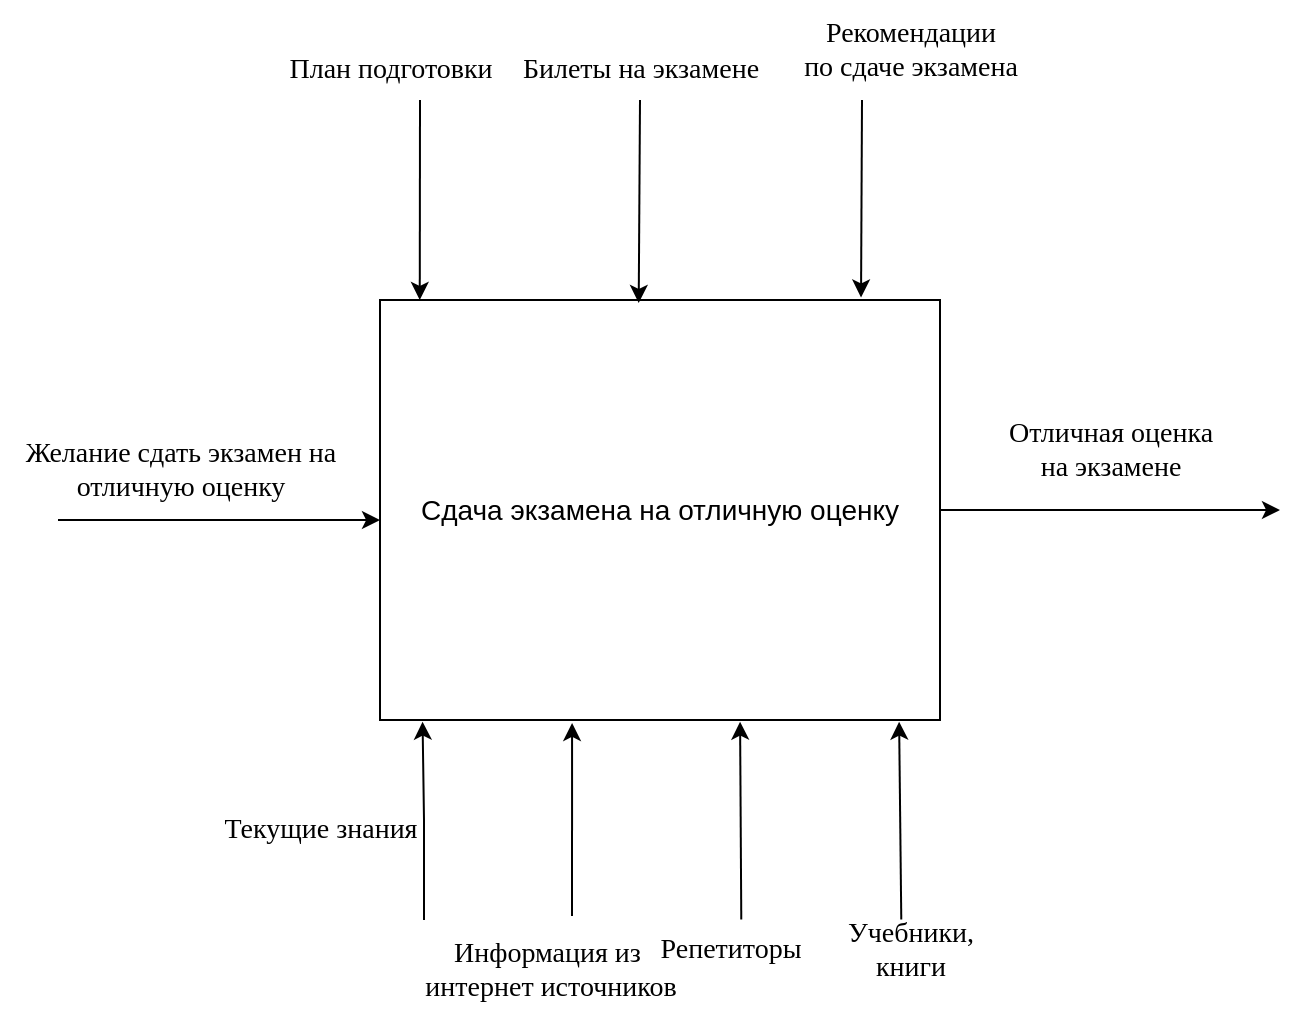 <mxfile version="20.5.3" type="device" pages="3"><diagram id="nl3vDZ9QGtPUmGh846tx" name="Страница 7"><mxGraphModel dx="1247" dy="706" grid="1" gridSize="10" guides="1" tooltips="1" connect="1" arrows="1" fold="1" page="1" pageScale="1" pageWidth="827" pageHeight="1169" math="0" shadow="0"><root><mxCell id="0"/><mxCell id="1" parent="0"/><mxCell id="Ei4h8nzxTdfAT5erNHFb-1" value="Сдача экзамена на отличную оценку" style="rounded=0;whiteSpace=wrap;html=1;fontSize=14;" vertex="1" parent="1"><mxGeometry x="690" y="200" width="280" height="210" as="geometry"/></mxCell><mxCell id="Ei4h8nzxTdfAT5erNHFb-2" value="" style="endArrow=classic;html=1;rounded=0;fontSize=14;exitX=1;exitY=0.5;exitDx=0;exitDy=0;fontFamily=Times New Roman;labelPosition=center;verticalLabelPosition=top;align=center;verticalAlign=bottom;" edge="1" parent="1" source="Ei4h8nzxTdfAT5erNHFb-1"><mxGeometry width="50" height="50" relative="1" as="geometry"><mxPoint x="1000" y="320" as="sourcePoint"/><mxPoint x="1140" y="305" as="targetPoint"/></mxGeometry></mxCell><mxCell id="Ei4h8nzxTdfAT5erNHFb-3" value="Отличная оценка &lt;br&gt;на экзамене" style="text;html=1;align=center;verticalAlign=middle;resizable=0;points=[];autosize=1;strokeColor=none;fillColor=none;fontSize=14;fontFamily=Times New Roman;" vertex="1" parent="1"><mxGeometry x="990" y="250" width="130" height="50" as="geometry"/></mxCell><mxCell id="Ei4h8nzxTdfAT5erNHFb-4" value="" style="endArrow=classic;html=1;rounded=0;fontSize=14;fontFamily=Times New Roman;labelPosition=center;verticalLabelPosition=top;align=center;verticalAlign=bottom;entryX=0.076;entryY=1.004;entryDx=0;entryDy=0;entryPerimeter=0;" edge="1" parent="1" target="Ei4h8nzxTdfAT5erNHFb-1"><mxGeometry width="50" height="50" relative="1" as="geometry"><mxPoint x="712" y="510" as="sourcePoint"/><mxPoint x="890" y="490.5" as="targetPoint"/><Array as="points"><mxPoint x="712" y="460"/></Array></mxGeometry></mxCell><mxCell id="Ei4h8nzxTdfAT5erNHFb-5" value="Текущие знания" style="text;html=1;align=center;verticalAlign=middle;resizable=0;points=[];autosize=1;strokeColor=none;fillColor=none;fontSize=14;fontFamily=Times New Roman;" vertex="1" parent="1"><mxGeometry x="600" y="450" width="120" height="30" as="geometry"/></mxCell><mxCell id="Ei4h8nzxTdfAT5erNHFb-6" value="" style="endArrow=classic;html=1;rounded=0;fontSize=14;fontFamily=Times New Roman;labelPosition=center;verticalLabelPosition=top;align=center;verticalAlign=bottom;entryX=0.343;entryY=1.007;entryDx=0;entryDy=0;entryPerimeter=0;" edge="1" parent="1" target="Ei4h8nzxTdfAT5erNHFb-1"><mxGeometry width="50" height="50" relative="1" as="geometry"><mxPoint x="786" y="508" as="sourcePoint"/><mxPoint x="840" y="410" as="targetPoint"/></mxGeometry></mxCell><mxCell id="Ei4h8nzxTdfAT5erNHFb-7" value="Информация из&amp;nbsp;&lt;br&gt;&lt;font&gt;интернет источников&lt;/font&gt;" style="text;html=1;align=center;verticalAlign=middle;resizable=0;points=[];autosize=1;strokeColor=none;fillColor=none;fontSize=14;fontFamily=Times New Roman;" vertex="1" parent="1"><mxGeometry x="700" y="510" width="150" height="50" as="geometry"/></mxCell><mxCell id="Ei4h8nzxTdfAT5erNHFb-8" value="" style="endArrow=classic;html=1;rounded=0;fontSize=14;fontFamily=Times New Roman;labelPosition=center;verticalLabelPosition=top;align=center;verticalAlign=bottom;entryX=0.643;entryY=1.004;entryDx=0;entryDy=0;entryPerimeter=0;" edge="1" parent="1" target="Ei4h8nzxTdfAT5erNHFb-1"><mxGeometry width="50" height="50" relative="1" as="geometry"><mxPoint x="870.64" y="509.79" as="sourcePoint"/><mxPoint x="870" y="440" as="targetPoint"/></mxGeometry></mxCell><mxCell id="Ei4h8nzxTdfAT5erNHFb-9" value="Репетиторы" style="text;html=1;align=center;verticalAlign=middle;resizable=0;points=[];autosize=1;strokeColor=none;fillColor=none;fontSize=14;fontFamily=Times New Roman;" vertex="1" parent="1"><mxGeometry x="820" y="510" width="90" height="30" as="geometry"/></mxCell><mxCell id="Ei4h8nzxTdfAT5erNHFb-10" value="" style="endArrow=classic;html=1;rounded=0;fontSize=14;fontFamily=Times New Roman;labelPosition=center;verticalLabelPosition=top;align=center;verticalAlign=bottom;entryX=0.927;entryY=1.004;entryDx=0;entryDy=0;entryPerimeter=0;" edge="1" parent="1" target="Ei4h8nzxTdfAT5erNHFb-1"><mxGeometry width="50" height="50" relative="1" as="geometry"><mxPoint x="950.64" y="509.79" as="sourcePoint"/><mxPoint x="950" y="440" as="targetPoint"/></mxGeometry></mxCell><mxCell id="Ei4h8nzxTdfAT5erNHFb-11" value="&lt;font&gt;Учебники,&lt;br&gt;книги&lt;/font&gt;" style="text;html=1;align=center;verticalAlign=middle;resizable=0;points=[];autosize=1;strokeColor=none;fillColor=none;fontSize=14;fontFamily=Times New Roman;" vertex="1" parent="1"><mxGeometry x="910" y="500" width="90" height="50" as="geometry"/></mxCell><mxCell id="Ei4h8nzxTdfAT5erNHFb-12" value="" style="endArrow=classic;html=1;rounded=0;fontFamily=Times New Roman;fontSize=14;entryX=0;entryY=0.524;entryDx=0;entryDy=0;entryPerimeter=0;" edge="1" parent="1" target="Ei4h8nzxTdfAT5erNHFb-1"><mxGeometry width="50" height="50" relative="1" as="geometry"><mxPoint x="529" y="310" as="sourcePoint"/><mxPoint x="660" y="240" as="targetPoint"/></mxGeometry></mxCell><mxCell id="Ei4h8nzxTdfAT5erNHFb-13" value="Желание сдать экзамен на&lt;br&gt;&lt;font&gt;отличную оценку&lt;/font&gt;" style="text;html=1;align=center;verticalAlign=middle;resizable=0;points=[];autosize=1;strokeColor=none;fillColor=none;fontSize=14;fontFamily=Times New Roman;" vertex="1" parent="1"><mxGeometry x="500" y="260" width="180" height="50" as="geometry"/></mxCell><mxCell id="Ei4h8nzxTdfAT5erNHFb-14" value="" style="endArrow=classic;html=1;rounded=0;fontFamily=Times New Roman;fontSize=14;entryX=0.071;entryY=0;entryDx=0;entryDy=0;entryPerimeter=0;" edge="1" parent="1" target="Ei4h8nzxTdfAT5erNHFb-1"><mxGeometry width="50" height="50" relative="1" as="geometry"><mxPoint x="710" y="100" as="sourcePoint"/><mxPoint x="850" y="270" as="targetPoint"/></mxGeometry></mxCell><mxCell id="Ei4h8nzxTdfAT5erNHFb-15" value="План подготовки" style="text;html=1;align=center;verticalAlign=middle;resizable=0;points=[];autosize=1;strokeColor=none;fillColor=none;fontSize=14;fontFamily=Times New Roman;" vertex="1" parent="1"><mxGeometry x="630" y="70" width="130" height="30" as="geometry"/></mxCell><mxCell id="Ei4h8nzxTdfAT5erNHFb-16" value="" style="endArrow=classic;html=1;rounded=0;fontFamily=Times New Roman;fontSize=14;entryX=0.462;entryY=0.007;entryDx=0;entryDy=0;entryPerimeter=0;" edge="1" parent="1" target="Ei4h8nzxTdfAT5erNHFb-1"><mxGeometry width="50" height="50" relative="1" as="geometry"><mxPoint x="820" y="100" as="sourcePoint"/><mxPoint x="870" y="190.0" as="targetPoint"/></mxGeometry></mxCell><mxCell id="Ei4h8nzxTdfAT5erNHFb-17" value="Билеты на экзамене" style="text;html=1;align=center;verticalAlign=middle;resizable=0;points=[];autosize=1;strokeColor=none;fillColor=none;fontSize=14;fontFamily=Times New Roman;" vertex="1" parent="1"><mxGeometry x="750" y="70" width="140" height="30" as="geometry"/></mxCell><mxCell id="Ei4h8nzxTdfAT5erNHFb-18" value="" style="endArrow=classic;html=1;rounded=0;fontFamily=Times New Roman;fontSize=14;entryX=0.859;entryY=-0.006;entryDx=0;entryDy=0;entryPerimeter=0;" edge="1" parent="1" target="Ei4h8nzxTdfAT5erNHFb-1"><mxGeometry width="50" height="50" relative="1" as="geometry"><mxPoint x="931" y="100" as="sourcePoint"/><mxPoint x="930" y="190.0" as="targetPoint"/></mxGeometry></mxCell><mxCell id="Ei4h8nzxTdfAT5erNHFb-19" value="Рекомендации&lt;br&gt;&lt;font&gt;по сдаче экзамена&lt;/font&gt;" style="text;html=1;align=center;verticalAlign=middle;resizable=0;points=[];autosize=1;strokeColor=none;fillColor=none;fontSize=14;fontFamily=Times New Roman;" vertex="1" parent="1"><mxGeometry x="890" y="50" width="130" height="50" as="geometry"/></mxCell></root></mxGraphModel></diagram><diagram id="-ZthsL4w7XhhhHx4kDtk" name="Страница 1"><mxGraphModel dx="1467" dy="831" grid="1" gridSize="10" guides="1" tooltips="1" connect="1" arrows="1" fold="1" page="1" pageScale="1" pageWidth="827" pageHeight="1169" math="0" shadow="0"><root><mxCell id="0"/><mxCell id="1" parent="0"/><mxCell id="zBv8SqT7evLjXaxgkP87-1" value="" style="rounded=0;whiteSpace=wrap;html=1;" parent="1" vertex="1"><mxGeometry x="320" y="440" width="160" height="80" as="geometry"/></mxCell><mxCell id="zBv8SqT7evLjXaxgkP87-58" style="edgeStyle=orthogonalEdgeStyle;rounded=0;orthogonalLoop=1;jettySize=auto;html=1;entryX=0;entryY=0.5;entryDx=0;entryDy=0;" parent="1" target="zBv8SqT7evLjXaxgkP87-6" edge="1"><mxGeometry relative="1" as="geometry"><mxPoint x="480" y="480" as="sourcePoint"/></mxGeometry></mxCell><mxCell id="zBv8SqT7evLjXaxgkP87-59" style="edgeStyle=orthogonalEdgeStyle;rounded=0;orthogonalLoop=1;jettySize=auto;html=1;entryX=0;entryY=0.5;entryDx=0;entryDy=0;exitX=1;exitY=0.5;exitDx=0;exitDy=0;" parent="1" source="zBv8SqT7evLjXaxgkP87-1" target="zBv8SqT7evLjXaxgkP87-19" edge="1"><mxGeometry relative="1" as="geometry"><Array as="points"><mxPoint x="560" y="480"/><mxPoint x="560" y="720"/></Array></mxGeometry></mxCell><mxCell id="zBv8SqT7evLjXaxgkP87-2" value="Пройти медосмотр" style="text;html=1;strokeColor=none;fillColor=none;align=center;verticalAlign=middle;whiteSpace=wrap;rounded=0;" parent="1" vertex="1"><mxGeometry x="330" y="465" width="140" height="30" as="geometry"/></mxCell><mxCell id="zBv8SqT7evLjXaxgkP87-12" style="edgeStyle=orthogonalEdgeStyle;rounded=0;orthogonalLoop=1;jettySize=auto;html=1;entryX=0;entryY=0.5;entryDx=0;entryDy=0;" parent="1" source="zBv8SqT7evLjXaxgkP87-6" target="zBv8SqT7evLjXaxgkP87-8" edge="1"><mxGeometry relative="1" as="geometry"/></mxCell><mxCell id="zBv8SqT7evLjXaxgkP87-6" value="" style="rounded=0;whiteSpace=wrap;html=1;" parent="1" vertex="1"><mxGeometry x="640" y="520" width="160" height="80" as="geometry"/></mxCell><mxCell id="zBv8SqT7evLjXaxgkP87-7" value="Пройти обучение в автошколе" style="text;html=1;strokeColor=none;fillColor=none;align=center;verticalAlign=middle;whiteSpace=wrap;rounded=0;" parent="1" vertex="1"><mxGeometry x="650" y="545" width="140" height="30" as="geometry"/></mxCell><mxCell id="zBv8SqT7evLjXaxgkP87-20" style="edgeStyle=orthogonalEdgeStyle;rounded=0;orthogonalLoop=1;jettySize=auto;html=1;entryX=0;entryY=0.25;entryDx=0;entryDy=0;" parent="1" source="zBv8SqT7evLjXaxgkP87-8" target="zBv8SqT7evLjXaxgkP87-19" edge="1"><mxGeometry relative="1" as="geometry"/></mxCell><mxCell id="zBv8SqT7evLjXaxgkP87-8" value="" style="rounded=0;whiteSpace=wrap;html=1;" parent="1" vertex="1"><mxGeometry x="960" y="600" width="160" height="80" as="geometry"/></mxCell><mxCell id="zBv8SqT7evLjXaxgkP87-9" value="Сдать экзамен в автошколе" style="text;html=1;strokeColor=none;fillColor=none;align=center;verticalAlign=middle;whiteSpace=wrap;rounded=0;" parent="1" vertex="1"><mxGeometry x="970" y="625" width="140" height="30" as="geometry"/></mxCell><mxCell id="zBv8SqT7evLjXaxgkP87-10" value="" style="endArrow=classic;html=1;rounded=0;entryX=0;entryY=0.5;entryDx=0;entryDy=0;" parent="1" target="zBv8SqT7evLjXaxgkP87-1" edge="1"><mxGeometry width="50" height="50" relative="1" as="geometry"><mxPoint x="200" y="480" as="sourcePoint"/><mxPoint x="680" y="610" as="targetPoint"/></mxGeometry></mxCell><mxCell id="zBv8SqT7evLjXaxgkP87-30" style="edgeStyle=orthogonalEdgeStyle;rounded=0;orthogonalLoop=1;jettySize=auto;html=1;entryX=0.5;entryY=1;entryDx=0;entryDy=0;" parent="1" source="zBv8SqT7evLjXaxgkP87-13" target="zBv8SqT7evLjXaxgkP87-1" edge="1"><mxGeometry relative="1" as="geometry"/></mxCell><mxCell id="zBv8SqT7evLjXaxgkP87-32" style="edgeStyle=orthogonalEdgeStyle;rounded=0;orthogonalLoop=1;jettySize=auto;html=1;entryX=0.5;entryY=1;entryDx=0;entryDy=0;" parent="1" target="zBv8SqT7evLjXaxgkP87-6" edge="1"><mxGeometry relative="1" as="geometry"><mxPoint x="720" y="820" as="sourcePoint"/><mxPoint x="720" y="630" as="targetPoint"/><Array as="points"><mxPoint x="720" y="820"/></Array></mxGeometry></mxCell><mxCell id="zBv8SqT7evLjXaxgkP87-33" style="edgeStyle=orthogonalEdgeStyle;rounded=0;orthogonalLoop=1;jettySize=auto;html=1;entryX=0.5;entryY=1;entryDx=0;entryDy=0;" parent="1" target="zBv8SqT7evLjXaxgkP87-8" edge="1"><mxGeometry relative="1" as="geometry"><mxPoint x="1040" y="820" as="sourcePoint"/></mxGeometry></mxCell><mxCell id="zBv8SqT7evLjXaxgkP87-34" style="edgeStyle=orthogonalEdgeStyle;rounded=0;orthogonalLoop=1;jettySize=auto;html=1;entryX=0.5;entryY=1;entryDx=0;entryDy=0;" parent="1" source="zBv8SqT7evLjXaxgkP87-13" target="zBv8SqT7evLjXaxgkP87-19" edge="1"><mxGeometry relative="1" as="geometry"/></mxCell><mxCell id="zBv8SqT7evLjXaxgkP87-13" value="Специалисты" style="text;html=1;strokeColor=none;fillColor=none;align=center;verticalAlign=middle;whiteSpace=wrap;rounded=0;" parent="1" vertex="1"><mxGeometry x="800" y="800" width="80" height="40" as="geometry"/></mxCell><mxCell id="zBv8SqT7evLjXaxgkP87-17" value="Справка&amp;nbsp;003-В/у" style="text;html=1;strokeColor=none;fillColor=none;align=center;verticalAlign=middle;whiteSpace=wrap;rounded=0;" parent="1" vertex="1"><mxGeometry x="540" y="430" width="100" height="30" as="geometry"/></mxCell><mxCell id="zBv8SqT7evLjXaxgkP87-18" value="Допуск к экзамену" style="text;html=1;strokeColor=none;fillColor=none;align=center;verticalAlign=middle;whiteSpace=wrap;rounded=0;" parent="1" vertex="1"><mxGeometry x="800" y="530" width="180" height="30" as="geometry"/></mxCell><mxCell id="zBv8SqT7evLjXaxgkP87-24" style="edgeStyle=orthogonalEdgeStyle;rounded=0;orthogonalLoop=1;jettySize=auto;html=1;" parent="1" source="zBv8SqT7evLjXaxgkP87-19" target="zBv8SqT7evLjXaxgkP87-25" edge="1"><mxGeometry relative="1" as="geometry"><mxPoint x="1480" y="720" as="targetPoint"/></mxGeometry></mxCell><mxCell id="zBv8SqT7evLjXaxgkP87-19" value="" style="rounded=0;whiteSpace=wrap;html=1;" parent="1" vertex="1"><mxGeometry x="1280" y="680" width="160" height="80" as="geometry"/></mxCell><mxCell id="zBv8SqT7evLjXaxgkP87-21" value="Сдать экзамен в ГИБДД" style="text;html=1;strokeColor=none;fillColor=none;align=center;verticalAlign=middle;whiteSpace=wrap;rounded=0;" parent="1" vertex="1"><mxGeometry x="1315" y="697.5" width="90" height="45" as="geometry"/></mxCell><mxCell id="zBv8SqT7evLjXaxgkP87-22" value="Свидетельство о профессии водителя" style="text;html=1;strokeColor=none;fillColor=none;align=center;verticalAlign=middle;whiteSpace=wrap;rounded=0;" parent="1" vertex="1"><mxGeometry x="1130" y="610" width="160" height="30" as="geometry"/></mxCell><mxCell id="zBv8SqT7evLjXaxgkP87-25" value="Водительское удостоверение" style="text;html=1;strokeColor=none;fillColor=none;align=center;verticalAlign=middle;whiteSpace=wrap;rounded=0;" parent="1" vertex="1"><mxGeometry x="1520" y="705" width="100" height="30" as="geometry"/></mxCell><mxCell id="zBv8SqT7evLjXaxgkP87-35" value="Врачи" style="text;html=1;strokeColor=none;fillColor=none;align=center;verticalAlign=middle;whiteSpace=wrap;rounded=0;" parent="1" vertex="1"><mxGeometry x="330" y="530" width="60" height="30" as="geometry"/></mxCell><mxCell id="zBv8SqT7evLjXaxgkP87-36" value="Преподаватели" style="text;html=1;strokeColor=none;fillColor=none;align=center;verticalAlign=middle;whiteSpace=wrap;rounded=0;" parent="1" vertex="1"><mxGeometry x="610" y="607" width="100" height="30" as="geometry"/></mxCell><mxCell id="zBv8SqT7evLjXaxgkP87-39" value="Экзаменаторы" style="text;html=1;strokeColor=none;fillColor=none;align=center;verticalAlign=middle;whiteSpace=wrap;rounded=0;" parent="1" vertex="1"><mxGeometry x="940" y="682" width="100" height="30" as="geometry"/></mxCell><mxCell id="zBv8SqT7evLjXaxgkP87-40" value="Экзаменаторы" style="text;html=1;strokeColor=none;fillColor=none;align=center;verticalAlign=middle;whiteSpace=wrap;rounded=0;" parent="1" vertex="1"><mxGeometry x="1360" y="763" width="100" height="30" as="geometry"/></mxCell><mxCell id="zBv8SqT7evLjXaxgkP87-41" value="Инструкторы" style="text;html=1;strokeColor=none;fillColor=none;align=center;verticalAlign=middle;whiteSpace=wrap;rounded=0;" parent="1" vertex="1"><mxGeometry x="720" y="606" width="100" height="30" as="geometry"/></mxCell><mxCell id="zBv8SqT7evLjXaxgkP87-42" value="" style="endArrow=classic;html=1;rounded=0;entryX=0.5;entryY=0;entryDx=0;entryDy=0;" parent="1" target="zBv8SqT7evLjXaxgkP87-1" edge="1"><mxGeometry width="50" height="50" relative="1" as="geometry"><mxPoint x="400" y="360" as="sourcePoint"/><mxPoint x="600" y="480" as="targetPoint"/></mxGeometry></mxCell><mxCell id="zBv8SqT7evLjXaxgkP87-43" value="Гражданин, достигший возраста 16 лет" style="text;html=1;strokeColor=none;fillColor=none;align=center;verticalAlign=middle;whiteSpace=wrap;rounded=0;" parent="1" vertex="1"><mxGeometry x="120" y="450" width="160" height="30" as="geometry"/></mxCell><mxCell id="zBv8SqT7evLjXaxgkP87-45" value="" style="endArrow=classic;html=1;rounded=0;entryX=0;entryY=0.75;entryDx=0;entryDy=0;" parent="1" target="zBv8SqT7evLjXaxgkP87-19" edge="1"><mxGeometry width="50" height="50" relative="1" as="geometry"><mxPoint x="200" y="740" as="sourcePoint"/><mxPoint x="920" y="610" as="targetPoint"/></mxGeometry></mxCell><mxCell id="zBv8SqT7evLjXaxgkP87-46" value="Паспорт" style="text;html=1;strokeColor=none;fillColor=none;align=center;verticalAlign=middle;whiteSpace=wrap;rounded=0;" parent="1" vertex="1"><mxGeometry x="180" y="712" width="60" height="30" as="geometry"/></mxCell><mxCell id="zBv8SqT7evLjXaxgkP87-47" value="Порядок медосмотра" style="text;html=1;strokeColor=none;fillColor=none;align=center;verticalAlign=middle;whiteSpace=wrap;rounded=0;" parent="1" vertex="1"><mxGeometry x="350" y="330" width="100" height="30" as="geometry"/></mxCell><mxCell id="zBv8SqT7evLjXaxgkP87-48" value="" style="endArrow=classic;html=1;rounded=0;entryX=0.5;entryY=0;entryDx=0;entryDy=0;" parent="1" target="zBv8SqT7evLjXaxgkP87-6" edge="1"><mxGeometry width="50" height="50" relative="1" as="geometry"><mxPoint x="720" y="420" as="sourcePoint"/><mxPoint x="720" y="480" as="targetPoint"/></mxGeometry></mxCell><mxCell id="zBv8SqT7evLjXaxgkP87-51" value="" style="edgeStyle=orthogonalEdgeStyle;rounded=0;orthogonalLoop=1;jettySize=auto;html=1;exitX=0.5;exitY=1;exitDx=0;exitDy=0;" parent="1" source="zBv8SqT7evLjXaxgkP87-50" target="zBv8SqT7evLjXaxgkP87-6" edge="1"><mxGeometry relative="1" as="geometry"/></mxCell><mxCell id="zBv8SqT7evLjXaxgkP87-50" value="План обучения" style="text;html=1;strokeColor=none;fillColor=none;align=center;verticalAlign=middle;whiteSpace=wrap;rounded=0;" parent="1" vertex="1"><mxGeometry x="670" y="330" width="100" height="30" as="geometry"/></mxCell><mxCell id="zBv8SqT7evLjXaxgkP87-56" style="edgeStyle=orthogonalEdgeStyle;rounded=0;orthogonalLoop=1;jettySize=auto;html=1;entryX=0.5;entryY=0;entryDx=0;entryDy=0;exitX=0.5;exitY=1;exitDx=0;exitDy=0;" parent="1" source="zBv8SqT7evLjXaxgkP87-53" target="zBv8SqT7evLjXaxgkP87-19" edge="1"><mxGeometry relative="1" as="geometry"><mxPoint x="1280" y="380" as="sourcePoint"/><Array as="points"><mxPoint x="1200" y="480"/><mxPoint x="1360" y="480"/></Array></mxGeometry></mxCell><mxCell id="zBv8SqT7evLjXaxgkP87-57" style="edgeStyle=orthogonalEdgeStyle;rounded=0;orthogonalLoop=1;jettySize=auto;html=1;entryX=0.5;entryY=0;entryDx=0;entryDy=0;" parent="1" target="zBv8SqT7evLjXaxgkP87-8" edge="1"><mxGeometry relative="1" as="geometry"><mxPoint x="1200" y="480" as="sourcePoint"/></mxGeometry></mxCell><mxCell id="zBv8SqT7evLjXaxgkP87-53" value="План экзамена" style="text;html=1;strokeColor=none;fillColor=none;align=center;verticalAlign=middle;whiteSpace=wrap;rounded=0;" parent="1" vertex="1"><mxGeometry x="1150" y="330" width="100" height="30" as="geometry"/></mxCell></root></mxGraphModel></diagram><diagram id="LoUkdVvBruEV7Al7TayW" name="Страница 4"><mxGraphModel dx="1467" dy="831" grid="1" gridSize="10" guides="1" tooltips="1" connect="1" arrows="1" fold="1" page="1" pageScale="1" pageWidth="827" pageHeight="1169" math="0" shadow="0"><root><mxCell id="0"/><mxCell id="1" parent="0"/><mxCell id="YMl5dQi5Cnw7SJvlU0s_-603" value="Врач" style="shape=table;startSize=30;container=1;collapsible=1;childLayout=tableLayout;fixedRows=1;rowLines=0;fontStyle=1;align=center;resizeLast=1;" vertex="1" parent="1"><mxGeometry x="620" y="240" width="230" height="180" as="geometry"/></mxCell><mxCell id="YMl5dQi5Cnw7SJvlU0s_-604" value="" style="shape=tableRow;horizontal=0;startSize=0;swimlaneHead=0;swimlaneBody=0;fillColor=none;collapsible=0;dropTarget=0;points=[[0,0.5],[1,0.5]];portConstraint=eastwest;top=0;left=0;right=0;bottom=1;" vertex="1" parent="YMl5dQi5Cnw7SJvlU0s_-603"><mxGeometry y="30" width="230" height="30" as="geometry"/></mxCell><mxCell id="YMl5dQi5Cnw7SJvlU0s_-605" value="PK" style="shape=partialRectangle;connectable=0;fillColor=none;top=0;left=0;bottom=0;right=0;fontStyle=1;overflow=hidden;" vertex="1" parent="YMl5dQi5Cnw7SJvlU0s_-604"><mxGeometry width="30" height="30" as="geometry"><mxRectangle width="30" height="30" as="alternateBounds"/></mxGeometry></mxCell><mxCell id="YMl5dQi5Cnw7SJvlU0s_-606" value="ID врача" style="shape=partialRectangle;connectable=0;fillColor=none;top=0;left=0;bottom=0;right=0;align=left;spacingLeft=6;fontStyle=5;overflow=hidden;" vertex="1" parent="YMl5dQi5Cnw7SJvlU0s_-604"><mxGeometry x="30" width="200" height="30" as="geometry"><mxRectangle width="200" height="30" as="alternateBounds"/></mxGeometry></mxCell><mxCell id="YMl5dQi5Cnw7SJvlU0s_-607" value="" style="shape=tableRow;horizontal=0;startSize=0;swimlaneHead=0;swimlaneBody=0;fillColor=none;collapsible=0;dropTarget=0;points=[[0,0.5],[1,0.5]];portConstraint=eastwest;top=0;left=0;right=0;bottom=1;" vertex="1" parent="YMl5dQi5Cnw7SJvlU0s_-603"><mxGeometry y="60" width="230" height="30" as="geometry"/></mxCell><mxCell id="YMl5dQi5Cnw7SJvlU0s_-608" value="" style="shape=partialRectangle;connectable=0;fillColor=none;top=0;left=0;bottom=0;right=0;fontStyle=1;overflow=hidden;" vertex="1" parent="YMl5dQi5Cnw7SJvlU0s_-607"><mxGeometry width="30" height="30" as="geometry"><mxRectangle width="30" height="30" as="alternateBounds"/></mxGeometry></mxCell><mxCell id="YMl5dQi5Cnw7SJvlU0s_-609" value="ФИО врача" style="shape=partialRectangle;connectable=0;fillColor=none;top=0;left=0;bottom=0;right=0;align=left;spacingLeft=6;fontStyle=0;overflow=hidden;" vertex="1" parent="YMl5dQi5Cnw7SJvlU0s_-607"><mxGeometry x="30" width="200" height="30" as="geometry"><mxRectangle width="200" height="30" as="alternateBounds"/></mxGeometry></mxCell><mxCell id="YMl5dQi5Cnw7SJvlU0s_-610" value="" style="shape=tableRow;horizontal=0;startSize=0;swimlaneHead=0;swimlaneBody=0;fillColor=none;collapsible=0;dropTarget=0;points=[[0,0.5],[1,0.5]];portConstraint=eastwest;top=0;left=0;right=0;bottom=1;" vertex="1" parent="YMl5dQi5Cnw7SJvlU0s_-603"><mxGeometry y="90" width="230" height="30" as="geometry"/></mxCell><mxCell id="YMl5dQi5Cnw7SJvlU0s_-611" value="FK" style="shape=partialRectangle;connectable=0;fillColor=none;top=0;left=0;bottom=0;right=0;fontStyle=1;overflow=hidden;" vertex="1" parent="YMl5dQi5Cnw7SJvlU0s_-610"><mxGeometry width="30" height="30" as="geometry"><mxRectangle width="30" height="30" as="alternateBounds"/></mxGeometry></mxCell><mxCell id="YMl5dQi5Cnw7SJvlU0s_-612" value="Категория врача" style="shape=partialRectangle;connectable=0;fillColor=none;top=0;left=0;bottom=0;right=0;align=left;spacingLeft=6;fontStyle=0;overflow=hidden;" vertex="1" parent="YMl5dQi5Cnw7SJvlU0s_-610"><mxGeometry x="30" width="200" height="30" as="geometry"><mxRectangle width="200" height="30" as="alternateBounds"/></mxGeometry></mxCell><mxCell id="YMl5dQi5Cnw7SJvlU0s_-613" value="" style="shape=tableRow;horizontal=0;startSize=0;swimlaneHead=0;swimlaneBody=0;fillColor=none;collapsible=0;dropTarget=0;points=[[0,0.5],[1,0.5]];portConstraint=eastwest;top=0;left=0;right=0;bottom=1;" vertex="1" parent="YMl5dQi5Cnw7SJvlU0s_-603"><mxGeometry y="120" width="230" height="30" as="geometry"/></mxCell><mxCell id="YMl5dQi5Cnw7SJvlU0s_-614" value="" style="shape=partialRectangle;connectable=0;fillColor=none;top=0;left=0;bottom=0;right=0;fontStyle=1;overflow=hidden;" vertex="1" parent="YMl5dQi5Cnw7SJvlU0s_-613"><mxGeometry width="30" height="30" as="geometry"><mxRectangle width="30" height="30" as="alternateBounds"/></mxGeometry></mxCell><mxCell id="YMl5dQi5Cnw7SJvlU0s_-615" value="Специальность" style="shape=partialRectangle;connectable=0;fillColor=none;top=0;left=0;bottom=0;right=0;align=left;spacingLeft=6;fontStyle=0;overflow=hidden;" vertex="1" parent="YMl5dQi5Cnw7SJvlU0s_-613"><mxGeometry x="30" width="200" height="30" as="geometry"><mxRectangle width="200" height="30" as="alternateBounds"/></mxGeometry></mxCell><mxCell id="YMl5dQi5Cnw7SJvlU0s_-616" value="" style="shape=tableRow;horizontal=0;startSize=0;swimlaneHead=0;swimlaneBody=0;fillColor=none;collapsible=0;dropTarget=0;points=[[0,0.5],[1,0.5]];portConstraint=eastwest;top=0;left=0;right=0;bottom=1;" vertex="1" parent="YMl5dQi5Cnw7SJvlU0s_-603"><mxGeometry y="150" width="230" height="30" as="geometry"/></mxCell><mxCell id="YMl5dQi5Cnw7SJvlU0s_-617" value="" style="shape=partialRectangle;connectable=0;fillColor=none;top=0;left=0;bottom=0;right=0;fontStyle=1;overflow=hidden;" vertex="1" parent="YMl5dQi5Cnw7SJvlU0s_-616"><mxGeometry width="30" height="30" as="geometry"><mxRectangle width="30" height="30" as="alternateBounds"/></mxGeometry></mxCell><mxCell id="YMl5dQi5Cnw7SJvlU0s_-618" value="Количество принятых пациентов" style="shape=partialRectangle;connectable=0;fillColor=none;top=0;left=0;bottom=0;right=0;align=left;spacingLeft=6;fontStyle=0;overflow=hidden;" vertex="1" parent="YMl5dQi5Cnw7SJvlU0s_-616"><mxGeometry x="30" width="200" height="30" as="geometry"><mxRectangle width="200" height="30" as="alternateBounds"/></mxGeometry></mxCell><mxCell id="YMl5dQi5Cnw7SJvlU0s_-619" value="Пациент" style="shape=table;startSize=30;container=1;collapsible=1;childLayout=tableLayout;fixedRows=1;rowLines=0;fontStyle=1;align=center;resizeLast=1;" vertex="1" parent="1"><mxGeometry x="920" y="600" width="240" height="240" as="geometry"/></mxCell><mxCell id="YMl5dQi5Cnw7SJvlU0s_-620" value="" style="shape=tableRow;horizontal=0;startSize=0;swimlaneHead=0;swimlaneBody=0;fillColor=none;collapsible=0;dropTarget=0;points=[[0,0.5],[1,0.5]];portConstraint=eastwest;top=0;left=0;right=0;bottom=1;" vertex="1" parent="YMl5dQi5Cnw7SJvlU0s_-619"><mxGeometry y="30" width="240" height="30" as="geometry"/></mxCell><mxCell id="YMl5dQi5Cnw7SJvlU0s_-621" value="PK" style="shape=partialRectangle;connectable=0;fillColor=none;top=0;left=0;bottom=0;right=0;fontStyle=1;overflow=hidden;" vertex="1" parent="YMl5dQi5Cnw7SJvlU0s_-620"><mxGeometry width="30" height="30" as="geometry"><mxRectangle width="30" height="30" as="alternateBounds"/></mxGeometry></mxCell><mxCell id="YMl5dQi5Cnw7SJvlU0s_-622" value="ID пацинет" style="shape=partialRectangle;connectable=0;fillColor=none;top=0;left=0;bottom=0;right=0;align=left;spacingLeft=6;fontStyle=0;overflow=hidden;" vertex="1" parent="YMl5dQi5Cnw7SJvlU0s_-620"><mxGeometry x="30" width="210" height="30" as="geometry"><mxRectangle width="210" height="30" as="alternateBounds"/></mxGeometry></mxCell><mxCell id="YMl5dQi5Cnw7SJvlU0s_-623" value="" style="shape=tableRow;horizontal=0;startSize=0;swimlaneHead=0;swimlaneBody=0;fillColor=none;collapsible=0;dropTarget=0;points=[[0,0.5],[1,0.5]];portConstraint=eastwest;top=0;left=0;right=0;bottom=1;" vertex="1" parent="YMl5dQi5Cnw7SJvlU0s_-619"><mxGeometry y="60" width="240" height="30" as="geometry"/></mxCell><mxCell id="YMl5dQi5Cnw7SJvlU0s_-624" value="PK" style="shape=partialRectangle;connectable=0;fillColor=none;top=0;left=0;bottom=0;right=0;fontStyle=1;overflow=hidden;" vertex="1" parent="YMl5dQi5Cnw7SJvlU0s_-623"><mxGeometry width="30" height="30" as="geometry"><mxRectangle width="30" height="30" as="alternateBounds"/></mxGeometry></mxCell><mxCell id="YMl5dQi5Cnw7SJvlU0s_-625" value="Номер мед.карты" style="shape=partialRectangle;connectable=0;fillColor=none;top=0;left=0;bottom=0;right=0;align=left;spacingLeft=6;fontStyle=0;overflow=hidden;" vertex="1" parent="YMl5dQi5Cnw7SJvlU0s_-623"><mxGeometry x="30" width="210" height="30" as="geometry"><mxRectangle width="210" height="30" as="alternateBounds"/></mxGeometry></mxCell><mxCell id="YMl5dQi5Cnw7SJvlU0s_-626" value="" style="shape=tableRow;horizontal=0;startSize=0;swimlaneHead=0;swimlaneBody=0;fillColor=none;collapsible=0;dropTarget=0;points=[[0,0.5],[1,0.5]];portConstraint=eastwest;top=0;left=0;right=0;bottom=1;" vertex="1" parent="YMl5dQi5Cnw7SJvlU0s_-619"><mxGeometry y="90" width="240" height="30" as="geometry"/></mxCell><mxCell id="YMl5dQi5Cnw7SJvlU0s_-627" value="" style="shape=partialRectangle;connectable=0;fillColor=none;top=0;left=0;bottom=0;right=0;fontStyle=1;overflow=hidden;" vertex="1" parent="YMl5dQi5Cnw7SJvlU0s_-626"><mxGeometry width="30" height="30" as="geometry"><mxRectangle width="30" height="30" as="alternateBounds"/></mxGeometry></mxCell><mxCell id="YMl5dQi5Cnw7SJvlU0s_-628" value="ФИО пациента" style="shape=partialRectangle;connectable=0;fillColor=none;top=0;left=0;bottom=0;right=0;align=left;spacingLeft=6;fontStyle=0;overflow=hidden;" vertex="1" parent="YMl5dQi5Cnw7SJvlU0s_-626"><mxGeometry x="30" width="210" height="30" as="geometry"><mxRectangle width="210" height="30" as="alternateBounds"/></mxGeometry></mxCell><mxCell id="YMl5dQi5Cnw7SJvlU0s_-629" value="" style="shape=tableRow;horizontal=0;startSize=0;swimlaneHead=0;swimlaneBody=0;fillColor=none;collapsible=0;dropTarget=0;points=[[0,0.5],[1,0.5]];portConstraint=eastwest;top=0;left=0;right=0;bottom=1;" vertex="1" parent="YMl5dQi5Cnw7SJvlU0s_-619"><mxGeometry y="120" width="240" height="30" as="geometry"/></mxCell><mxCell id="YMl5dQi5Cnw7SJvlU0s_-630" value="" style="shape=partialRectangle;connectable=0;fillColor=none;top=0;left=0;bottom=0;right=0;fontStyle=1;overflow=hidden;" vertex="1" parent="YMl5dQi5Cnw7SJvlU0s_-629"><mxGeometry width="30" height="30" as="geometry"><mxRectangle width="30" height="30" as="alternateBounds"/></mxGeometry></mxCell><mxCell id="YMl5dQi5Cnw7SJvlU0s_-631" value="Дата рождения" style="shape=partialRectangle;connectable=0;fillColor=none;top=0;left=0;bottom=0;right=0;align=left;spacingLeft=6;fontStyle=0;overflow=hidden;" vertex="1" parent="YMl5dQi5Cnw7SJvlU0s_-629"><mxGeometry x="30" width="210" height="30" as="geometry"><mxRectangle width="210" height="30" as="alternateBounds"/></mxGeometry></mxCell><mxCell id="YMl5dQi5Cnw7SJvlU0s_-632" value="" style="shape=tableRow;horizontal=0;startSize=0;swimlaneHead=0;swimlaneBody=0;fillColor=none;collapsible=0;dropTarget=0;points=[[0,0.5],[1,0.5]];portConstraint=eastwest;top=0;left=0;right=0;bottom=1;" vertex="1" parent="YMl5dQi5Cnw7SJvlU0s_-619"><mxGeometry y="150" width="240" height="30" as="geometry"/></mxCell><mxCell id="YMl5dQi5Cnw7SJvlU0s_-633" value="" style="shape=partialRectangle;connectable=0;fillColor=none;top=0;left=0;bottom=0;right=0;fontStyle=1;overflow=hidden;" vertex="1" parent="YMl5dQi5Cnw7SJvlU0s_-632"><mxGeometry width="30" height="30" as="geometry"><mxRectangle width="30" height="30" as="alternateBounds"/></mxGeometry></mxCell><mxCell id="YMl5dQi5Cnw7SJvlU0s_-634" value="Адресс" style="shape=partialRectangle;connectable=0;fillColor=none;top=0;left=0;bottom=0;right=0;align=left;spacingLeft=6;fontStyle=0;overflow=hidden;" vertex="1" parent="YMl5dQi5Cnw7SJvlU0s_-632"><mxGeometry x="30" width="210" height="30" as="geometry"><mxRectangle width="210" height="30" as="alternateBounds"/></mxGeometry></mxCell><mxCell id="YMl5dQi5Cnw7SJvlU0s_-635" value="" style="shape=tableRow;horizontal=0;startSize=0;swimlaneHead=0;swimlaneBody=0;fillColor=none;collapsible=0;dropTarget=0;points=[[0,0.5],[1,0.5]];portConstraint=eastwest;top=0;left=0;right=0;bottom=1;" vertex="1" parent="YMl5dQi5Cnw7SJvlU0s_-619"><mxGeometry y="180" width="240" height="30" as="geometry"/></mxCell><mxCell id="YMl5dQi5Cnw7SJvlU0s_-636" value="" style="shape=partialRectangle;connectable=0;fillColor=none;top=0;left=0;bottom=0;right=0;fontStyle=1;overflow=hidden;" vertex="1" parent="YMl5dQi5Cnw7SJvlU0s_-635"><mxGeometry width="30" height="30" as="geometry"><mxRectangle width="30" height="30" as="alternateBounds"/></mxGeometry></mxCell><mxCell id="YMl5dQi5Cnw7SJvlU0s_-637" value="Пол" style="shape=partialRectangle;connectable=0;fillColor=none;top=0;left=0;bottom=0;right=0;align=left;spacingLeft=6;fontStyle=0;overflow=hidden;" vertex="1" parent="YMl5dQi5Cnw7SJvlU0s_-635"><mxGeometry x="30" width="210" height="30" as="geometry"><mxRectangle width="210" height="30" as="alternateBounds"/></mxGeometry></mxCell><mxCell id="YMl5dQi5Cnw7SJvlU0s_-638" value="" style="shape=tableRow;horizontal=0;startSize=0;swimlaneHead=0;swimlaneBody=0;fillColor=none;collapsible=0;dropTarget=0;points=[[0,0.5],[1,0.5]];portConstraint=eastwest;top=0;left=0;right=0;bottom=1;" vertex="1" parent="YMl5dQi5Cnw7SJvlU0s_-619"><mxGeometry y="210" width="240" height="30" as="geometry"/></mxCell><mxCell id="YMl5dQi5Cnw7SJvlU0s_-639" value="" style="shape=partialRectangle;connectable=0;fillColor=none;top=0;left=0;bottom=0;right=0;fontStyle=1;overflow=hidden;" vertex="1" parent="YMl5dQi5Cnw7SJvlU0s_-638"><mxGeometry width="30" height="30" as="geometry"><mxRectangle width="30" height="30" as="alternateBounds"/></mxGeometry></mxCell><mxCell id="YMl5dQi5Cnw7SJvlU0s_-640" value="Скидка на обслуживание" style="shape=partialRectangle;connectable=0;fillColor=none;top=0;left=0;bottom=0;right=0;align=left;spacingLeft=6;fontStyle=0;overflow=hidden;" vertex="1" parent="YMl5dQi5Cnw7SJvlU0s_-638"><mxGeometry x="30" width="210" height="30" as="geometry"><mxRectangle width="210" height="30" as="alternateBounds"/></mxGeometry></mxCell><mxCell id="YMl5dQi5Cnw7SJvlU0s_-641" value="Прием" style="shape=table;startSize=30;container=1;collapsible=1;childLayout=tableLayout;fixedRows=1;rowLines=0;fontStyle=1;align=center;resizeLast=1;" vertex="1" parent="1"><mxGeometry x="1120" y="280" width="200" height="210" as="geometry"><mxRectangle x="1080" y="320" width="80" height="30" as="alternateBounds"/></mxGeometry></mxCell><mxCell id="YMl5dQi5Cnw7SJvlU0s_-642" value="" style="shape=tableRow;horizontal=0;startSize=0;swimlaneHead=0;swimlaneBody=0;fillColor=none;collapsible=0;dropTarget=0;points=[[0,0.5],[1,0.5]];portConstraint=eastwest;top=0;left=0;right=0;bottom=1;" vertex="1" parent="YMl5dQi5Cnw7SJvlU0s_-641"><mxGeometry y="30" width="200" height="30" as="geometry"/></mxCell><mxCell id="YMl5dQi5Cnw7SJvlU0s_-643" value="РК" style="shape=partialRectangle;connectable=0;fillColor=none;top=0;left=0;bottom=0;right=0;fontStyle=1;overflow=hidden;" vertex="1" parent="YMl5dQi5Cnw7SJvlU0s_-642"><mxGeometry width="30" height="30" as="geometry"><mxRectangle width="30" height="30" as="alternateBounds"/></mxGeometry></mxCell><mxCell id="YMl5dQi5Cnw7SJvlU0s_-644" value="ID прием" style="shape=partialRectangle;connectable=0;fillColor=none;top=0;left=0;bottom=0;right=0;align=left;spacingLeft=6;fontStyle=0;overflow=hidden;" vertex="1" parent="YMl5dQi5Cnw7SJvlU0s_-642"><mxGeometry x="30" width="170" height="30" as="geometry"><mxRectangle width="170" height="30" as="alternateBounds"/></mxGeometry></mxCell><mxCell id="YMl5dQi5Cnw7SJvlU0s_-645" value="" style="shape=tableRow;horizontal=0;startSize=0;swimlaneHead=0;swimlaneBody=0;fillColor=none;collapsible=0;dropTarget=0;points=[[0,0.5],[1,0.5]];portConstraint=eastwest;top=0;left=0;right=0;bottom=1;" vertex="1" parent="YMl5dQi5Cnw7SJvlU0s_-641"><mxGeometry y="60" width="200" height="30" as="geometry"/></mxCell><mxCell id="YMl5dQi5Cnw7SJvlU0s_-646" value="FK" style="shape=partialRectangle;connectable=0;fillColor=none;top=0;left=0;bottom=0;right=0;fontStyle=1;overflow=hidden;" vertex="1" parent="YMl5dQi5Cnw7SJvlU0s_-645"><mxGeometry width="30" height="30" as="geometry"><mxRectangle width="30" height="30" as="alternateBounds"/></mxGeometry></mxCell><mxCell id="YMl5dQi5Cnw7SJvlU0s_-647" value="ID талона" style="shape=partialRectangle;connectable=0;fillColor=none;top=0;left=0;bottom=0;right=0;align=left;spacingLeft=6;fontStyle=0;overflow=hidden;" vertex="1" parent="YMl5dQi5Cnw7SJvlU0s_-645"><mxGeometry x="30" width="170" height="30" as="geometry"><mxRectangle width="170" height="30" as="alternateBounds"/></mxGeometry></mxCell><mxCell id="YMl5dQi5Cnw7SJvlU0s_-648" value="" style="shape=tableRow;horizontal=0;startSize=0;swimlaneHead=0;swimlaneBody=0;fillColor=none;collapsible=0;dropTarget=0;points=[[0,0.5],[1,0.5]];portConstraint=eastwest;top=0;left=0;right=0;bottom=1;" vertex="1" parent="YMl5dQi5Cnw7SJvlU0s_-641"><mxGeometry y="90" width="200" height="30" as="geometry"/></mxCell><mxCell id="YMl5dQi5Cnw7SJvlU0s_-649" value="FK" style="shape=partialRectangle;connectable=0;fillColor=none;top=0;left=0;bottom=0;right=0;fontStyle=1;overflow=hidden;" vertex="1" parent="YMl5dQi5Cnw7SJvlU0s_-648"><mxGeometry width="30" height="30" as="geometry"><mxRectangle width="30" height="30" as="alternateBounds"/></mxGeometry></mxCell><mxCell id="YMl5dQi5Cnw7SJvlU0s_-650" value="ID пациента" style="shape=partialRectangle;connectable=0;fillColor=none;top=0;left=0;bottom=0;right=0;align=left;spacingLeft=6;fontStyle=0;overflow=hidden;" vertex="1" parent="YMl5dQi5Cnw7SJvlU0s_-648"><mxGeometry x="30" width="170" height="30" as="geometry"><mxRectangle width="170" height="30" as="alternateBounds"/></mxGeometry></mxCell><mxCell id="YMl5dQi5Cnw7SJvlU0s_-651" value="" style="shape=tableRow;horizontal=0;startSize=0;swimlaneHead=0;swimlaneBody=0;fillColor=none;collapsible=0;dropTarget=0;points=[[0,0.5],[1,0.5]];portConstraint=eastwest;top=0;left=0;right=0;bottom=1;" vertex="1" parent="YMl5dQi5Cnw7SJvlU0s_-641"><mxGeometry y="120" width="200" height="30" as="geometry"/></mxCell><mxCell id="YMl5dQi5Cnw7SJvlU0s_-652" value="FK" style="shape=partialRectangle;connectable=0;fillColor=none;top=0;left=0;bottom=0;right=0;fontStyle=1;overflow=hidden;" vertex="1" parent="YMl5dQi5Cnw7SJvlU0s_-651"><mxGeometry width="30" height="30" as="geometry"><mxRectangle width="30" height="30" as="alternateBounds"/></mxGeometry></mxCell><mxCell id="YMl5dQi5Cnw7SJvlU0s_-653" value="ID врача" style="shape=partialRectangle;connectable=0;fillColor=none;top=0;left=0;bottom=0;right=0;align=left;spacingLeft=6;fontStyle=0;overflow=hidden;" vertex="1" parent="YMl5dQi5Cnw7SJvlU0s_-651"><mxGeometry x="30" width="170" height="30" as="geometry"><mxRectangle width="170" height="30" as="alternateBounds"/></mxGeometry></mxCell><mxCell id="YMl5dQi5Cnw7SJvlU0s_-654" value="" style="shape=tableRow;horizontal=0;startSize=0;swimlaneHead=0;swimlaneBody=0;fillColor=none;collapsible=0;dropTarget=0;points=[[0,0.5],[1,0.5]];portConstraint=eastwest;top=0;left=0;right=0;bottom=1;" vertex="1" parent="YMl5dQi5Cnw7SJvlU0s_-641"><mxGeometry y="150" width="200" height="30" as="geometry"/></mxCell><mxCell id="YMl5dQi5Cnw7SJvlU0s_-655" value="" style="shape=partialRectangle;connectable=0;fillColor=none;top=0;left=0;bottom=0;right=0;fontStyle=1;overflow=hidden;" vertex="1" parent="YMl5dQi5Cnw7SJvlU0s_-654"><mxGeometry width="30" height="30" as="geometry"><mxRectangle width="30" height="30" as="alternateBounds"/></mxGeometry></mxCell><mxCell id="YMl5dQi5Cnw7SJvlU0s_-656" value="Стоимость визита (руб)" style="shape=partialRectangle;connectable=0;fillColor=none;top=0;left=0;bottom=0;right=0;align=left;spacingLeft=6;fontStyle=0;overflow=hidden;" vertex="1" parent="YMl5dQi5Cnw7SJvlU0s_-654"><mxGeometry x="30" width="170" height="30" as="geometry"><mxRectangle width="170" height="30" as="alternateBounds"/></mxGeometry></mxCell><mxCell id="YMl5dQi5Cnw7SJvlU0s_-657" value="" style="shape=tableRow;horizontal=0;startSize=0;swimlaneHead=0;swimlaneBody=0;fillColor=none;collapsible=0;dropTarget=0;points=[[0,0.5],[1,0.5]];portConstraint=eastwest;top=0;left=0;right=0;bottom=1;" vertex="1" parent="YMl5dQi5Cnw7SJvlU0s_-641"><mxGeometry y="180" width="200" height="30" as="geometry"/></mxCell><mxCell id="YMl5dQi5Cnw7SJvlU0s_-658" value="FK" style="shape=partialRectangle;connectable=0;fillColor=none;top=0;left=0;bottom=0;right=0;fontStyle=1;overflow=hidden;" vertex="1" parent="YMl5dQi5Cnw7SJvlU0s_-657"><mxGeometry width="30" height="30" as="geometry"><mxRectangle width="30" height="30" as="alternateBounds"/></mxGeometry></mxCell><mxCell id="YMl5dQi5Cnw7SJvlU0s_-659" value="Код диагноза" style="shape=partialRectangle;connectable=0;fillColor=none;top=0;left=0;bottom=0;right=0;align=left;spacingLeft=6;fontStyle=0;overflow=hidden;" vertex="1" parent="YMl5dQi5Cnw7SJvlU0s_-657"><mxGeometry x="30" width="170" height="30" as="geometry"><mxRectangle width="170" height="30" as="alternateBounds"/></mxGeometry></mxCell><mxCell id="YMl5dQi5Cnw7SJvlU0s_-660" value="" style="endArrow=ERmany;html=1;rounded=0;startArrow=ERone;startFill=0;endFill=0;entryX=0;entryY=0.5;entryDx=0;entryDy=0;exitX=1;exitY=0.5;exitDx=0;exitDy=0;" edge="1" parent="1" source="YMl5dQi5Cnw7SJvlU0s_-604" target="YMl5dQi5Cnw7SJvlU0s_-651"><mxGeometry relative="1" as="geometry"><mxPoint x="1150" y="370" as="sourcePoint"/><mxPoint x="1250" y="810" as="targetPoint"/><Array as="points"><mxPoint x="920" y="285"/><mxPoint x="920" y="345"/><mxPoint x="1070" y="345"/><mxPoint x="1070" y="435"/><mxPoint x="1120" y="435"/></Array></mxGeometry></mxCell><mxCell id="YMl5dQi5Cnw7SJvlU0s_-661" value="1" style="resizable=0;html=1;align=left;verticalAlign=bottom;" connectable="0" vertex="1" parent="YMl5dQi5Cnw7SJvlU0s_-660"><mxGeometry x="-1" relative="1" as="geometry"><mxPoint x="10" as="offset"/></mxGeometry></mxCell><mxCell id="YMl5dQi5Cnw7SJvlU0s_-662" value="&lt;span style=&quot;color: rgb(32, 33, 34); font-family: times, serif, &amp;quot;palatino linotype&amp;quot;, &amp;quot;new athena unicode&amp;quot;, athena, gentium, code2000; font-size: 16.8px; text-align: start;&quot;&gt;∞&lt;/span&gt;" style="resizable=0;html=1;align=right;verticalAlign=bottom;direction=north;" connectable="0" vertex="1" parent="YMl5dQi5Cnw7SJvlU0s_-660"><mxGeometry x="1" relative="1" as="geometry"><mxPoint x="-11" y="5" as="offset"/></mxGeometry></mxCell><mxCell id="YMl5dQi5Cnw7SJvlU0s_-663" value="" style="endArrow=ERmany;html=1;rounded=0;startArrow=ERone;startFill=0;endFill=0;exitX=1;exitY=0.5;exitDx=0;exitDy=0;entryX=0;entryY=0.5;entryDx=0;entryDy=0;" edge="1" parent="1" source="YMl5dQi5Cnw7SJvlU0s_-620" target="YMl5dQi5Cnw7SJvlU0s_-648"><mxGeometry relative="1" as="geometry"><mxPoint x="1130" y="720" as="sourcePoint"/><mxPoint x="1020" y="560" as="targetPoint"/><Array as="points"><mxPoint x="1200" y="645"/><mxPoint x="1200" y="560"/><mxPoint x="1000" y="560"/><mxPoint x="1000" y="385"/></Array></mxGeometry></mxCell><mxCell id="YMl5dQi5Cnw7SJvlU0s_-664" value="1" style="resizable=0;html=1;align=left;verticalAlign=bottom;" connectable="0" vertex="1" parent="YMl5dQi5Cnw7SJvlU0s_-663"><mxGeometry x="-1" relative="1" as="geometry"><mxPoint x="10" as="offset"/></mxGeometry></mxCell><mxCell id="YMl5dQi5Cnw7SJvlU0s_-665" value="&lt;span style=&quot;color: rgb(32, 33, 34); font-family: times, serif, &amp;quot;palatino linotype&amp;quot;, &amp;quot;new athena unicode&amp;quot;, athena, gentium, code2000; font-size: 16.8px; text-align: start;&quot;&gt;∞&lt;/span&gt;" style="resizable=0;html=1;align=right;verticalAlign=bottom;" connectable="0" vertex="1" parent="YMl5dQi5Cnw7SJvlU0s_-663"><mxGeometry x="1" relative="1" as="geometry"><mxPoint x="-11" as="offset"/></mxGeometry></mxCell><mxCell id="YMl5dQi5Cnw7SJvlU0s_-666" value="" style="endArrow=ERmany;html=1;rounded=0;startArrow=ERone;startFill=0;endFill=0;exitX=0;exitY=0.5;exitDx=0;exitDy=0;entryX=0;entryY=0.5;entryDx=0;entryDy=0;" edge="1" parent="1" source="YMl5dQi5Cnw7SJvlU0s_-702" target="YMl5dQi5Cnw7SJvlU0s_-657"><mxGeometry relative="1" as="geometry"><mxPoint x="1300" y="775.0" as="sourcePoint"/><mxPoint x="952.6" y="616.08" as="targetPoint"/><Array as="points"><mxPoint x="1280" y="655"/><mxPoint x="1280" y="520"/><mxPoint x="1080" y="520"/><mxPoint x="1080" y="475"/></Array></mxGeometry></mxCell><mxCell id="YMl5dQi5Cnw7SJvlU0s_-667" value="1" style="resizable=0;html=1;align=left;verticalAlign=bottom;" connectable="0" vertex="1" parent="YMl5dQi5Cnw7SJvlU0s_-666"><mxGeometry x="-1" relative="1" as="geometry"><mxPoint x="-20" as="offset"/></mxGeometry></mxCell><mxCell id="YMl5dQi5Cnw7SJvlU0s_-668" value="&lt;span style=&quot;color: rgb(32, 33, 34); font-family: times, serif, &amp;quot;palatino linotype&amp;quot;, &amp;quot;new athena unicode&amp;quot;, athena, gentium, code2000; font-size: 16.8px; text-align: start;&quot;&gt;∞&lt;/span&gt;" style="resizable=0;html=1;align=right;verticalAlign=bottom;" connectable="0" vertex="1" parent="YMl5dQi5Cnw7SJvlU0s_-666"><mxGeometry x="1" relative="1" as="geometry"><mxPoint x="-10" as="offset"/></mxGeometry></mxCell><mxCell id="YMl5dQi5Cnw7SJvlU0s_-669" value="Талон" style="shape=table;startSize=30;container=1;collapsible=1;childLayout=tableLayout;fixedRows=1;rowLines=0;fontStyle=1;align=center;resizeLast=1;" vertex="1" parent="1"><mxGeometry x="1360" y="160" width="240" height="150" as="geometry"><mxRectangle x="1410" y="350" width="80" height="30" as="alternateBounds"/></mxGeometry></mxCell><mxCell id="YMl5dQi5Cnw7SJvlU0s_-670" value="" style="shape=tableRow;horizontal=0;startSize=0;swimlaneHead=0;swimlaneBody=0;fillColor=none;collapsible=0;dropTarget=0;points=[[0,0.5],[1,0.5]];portConstraint=eastwest;top=0;left=0;right=0;bottom=1;" vertex="1" parent="YMl5dQi5Cnw7SJvlU0s_-669"><mxGeometry y="30" width="240" height="30" as="geometry"/></mxCell><mxCell id="YMl5dQi5Cnw7SJvlU0s_-671" value="РК" style="shape=partialRectangle;connectable=0;fillColor=none;top=0;left=0;bottom=0;right=0;fontStyle=1;overflow=hidden;" vertex="1" parent="YMl5dQi5Cnw7SJvlU0s_-670"><mxGeometry width="30" height="30" as="geometry"><mxRectangle width="30" height="30" as="alternateBounds"/></mxGeometry></mxCell><mxCell id="YMl5dQi5Cnw7SJvlU0s_-672" value="ID талон" style="shape=partialRectangle;connectable=0;fillColor=none;top=0;left=0;bottom=0;right=0;align=left;spacingLeft=6;fontStyle=0;overflow=hidden;" vertex="1" parent="YMl5dQi5Cnw7SJvlU0s_-670"><mxGeometry x="30" width="210" height="30" as="geometry"><mxRectangle width="210" height="30" as="alternateBounds"/></mxGeometry></mxCell><mxCell id="YMl5dQi5Cnw7SJvlU0s_-673" value="" style="shape=tableRow;horizontal=0;startSize=0;swimlaneHead=0;swimlaneBody=0;fillColor=none;collapsible=0;dropTarget=0;points=[[0,0.5],[1,0.5]];portConstraint=eastwest;top=0;left=0;right=0;bottom=1;" vertex="1" parent="YMl5dQi5Cnw7SJvlU0s_-669"><mxGeometry y="60" width="240" height="30" as="geometry"/></mxCell><mxCell id="YMl5dQi5Cnw7SJvlU0s_-674" value="" style="shape=partialRectangle;connectable=0;fillColor=none;top=0;left=0;bottom=0;right=0;fontStyle=1;overflow=hidden;" vertex="1" parent="YMl5dQi5Cnw7SJvlU0s_-673"><mxGeometry width="30" height="30" as="geometry"><mxRectangle width="30" height="30" as="alternateBounds"/></mxGeometry></mxCell><mxCell id="YMl5dQi5Cnw7SJvlU0s_-675" value="Дата визита" style="shape=partialRectangle;connectable=0;fillColor=none;top=0;left=0;bottom=0;right=0;align=left;spacingLeft=6;fontStyle=0;overflow=hidden;" vertex="1" parent="YMl5dQi5Cnw7SJvlU0s_-673"><mxGeometry x="30" width="210" height="30" as="geometry"><mxRectangle width="210" height="30" as="alternateBounds"/></mxGeometry></mxCell><mxCell id="YMl5dQi5Cnw7SJvlU0s_-676" value="" style="shape=tableRow;horizontal=0;startSize=0;swimlaneHead=0;swimlaneBody=0;fillColor=none;collapsible=0;dropTarget=0;points=[[0,0.5],[1,0.5]];portConstraint=eastwest;top=0;left=0;right=0;bottom=1;" vertex="1" parent="YMl5dQi5Cnw7SJvlU0s_-669"><mxGeometry y="90" width="240" height="30" as="geometry"/></mxCell><mxCell id="YMl5dQi5Cnw7SJvlU0s_-677" value="" style="shape=partialRectangle;connectable=0;fillColor=none;top=0;left=0;bottom=0;right=0;fontStyle=1;overflow=hidden;" vertex="1" parent="YMl5dQi5Cnw7SJvlU0s_-676"><mxGeometry width="30" height="30" as="geometry"><mxRectangle width="30" height="30" as="alternateBounds"/></mxGeometry></mxCell><mxCell id="YMl5dQi5Cnw7SJvlU0s_-678" value="ID врача" style="shape=partialRectangle;connectable=0;fillColor=none;top=0;left=0;bottom=0;right=0;align=left;spacingLeft=6;fontStyle=0;overflow=hidden;" vertex="1" parent="YMl5dQi5Cnw7SJvlU0s_-676"><mxGeometry x="30" width="210" height="30" as="geometry"><mxRectangle width="210" height="30" as="alternateBounds"/></mxGeometry></mxCell><mxCell id="YMl5dQi5Cnw7SJvlU0s_-679" value="" style="shape=tableRow;horizontal=0;startSize=0;swimlaneHead=0;swimlaneBody=0;fillColor=none;collapsible=0;dropTarget=0;points=[[0,0.5],[1,0.5]];portConstraint=eastwest;top=0;left=0;right=0;bottom=1;" vertex="1" parent="YMl5dQi5Cnw7SJvlU0s_-669"><mxGeometry y="120" width="240" height="30" as="geometry"/></mxCell><mxCell id="YMl5dQi5Cnw7SJvlU0s_-680" value="" style="shape=partialRectangle;connectable=0;fillColor=none;top=0;left=0;bottom=0;right=0;fontStyle=1;overflow=hidden;" vertex="1" parent="YMl5dQi5Cnw7SJvlU0s_-679"><mxGeometry width="30" height="30" as="geometry"><mxRectangle width="30" height="30" as="alternateBounds"/></mxGeometry></mxCell><mxCell id="YMl5dQi5Cnw7SJvlU0s_-681" value="ID пациента" style="shape=partialRectangle;connectable=0;fillColor=none;top=0;left=0;bottom=0;right=0;align=left;spacingLeft=6;fontStyle=0;overflow=hidden;" vertex="1" parent="YMl5dQi5Cnw7SJvlU0s_-679"><mxGeometry x="30" width="210" height="30" as="geometry"><mxRectangle width="210" height="30" as="alternateBounds"/></mxGeometry></mxCell><mxCell id="YMl5dQi5Cnw7SJvlU0s_-682" value="" style="endArrow=ERmany;html=1;rounded=0;startArrow=ERone;startFill=0;endFill=0;exitX=0;exitY=0.5;exitDx=0;exitDy=0;entryX=1;entryY=0.5;entryDx=0;entryDy=0;" edge="1" parent="1" source="YMl5dQi5Cnw7SJvlU0s_-670" target="YMl5dQi5Cnw7SJvlU0s_-645"><mxGeometry relative="1" as="geometry"><mxPoint x="1620" y="375" as="sourcePoint"/><mxPoint x="951.62" y="326.2" as="targetPoint"/><Array as="points"><mxPoint x="1340" y="205"/><mxPoint x="1340" y="355"/></Array></mxGeometry></mxCell><mxCell id="YMl5dQi5Cnw7SJvlU0s_-683" value="1" style="resizable=0;html=1;align=left;verticalAlign=bottom;" connectable="0" vertex="1" parent="YMl5dQi5Cnw7SJvlU0s_-682"><mxGeometry x="-1" relative="1" as="geometry"><mxPoint x="-20" as="offset"/></mxGeometry></mxCell><mxCell id="YMl5dQi5Cnw7SJvlU0s_-684" value="&lt;span style=&quot;color: rgb(32, 33, 34); font-family: times, serif, &amp;quot;palatino linotype&amp;quot;, &amp;quot;new athena unicode&amp;quot;, athena, gentium, code2000; font-size: 16.8px; text-align: start;&quot;&gt;∞&lt;/span&gt;" style="resizable=0;html=1;align=right;verticalAlign=bottom;" connectable="0" vertex="1" parent="YMl5dQi5Cnw7SJvlU0s_-682"><mxGeometry x="1" relative="1" as="geometry"><mxPoint x="17" as="offset"/></mxGeometry></mxCell><mxCell id="YMl5dQi5Cnw7SJvlU0s_-685" value="Частота обращения пациентов" style="shape=table;startSize=30;container=1;collapsible=1;childLayout=tableLayout;fixedRows=1;rowLines=0;fontStyle=1;align=center;resizeLast=1;" vertex="1" parent="1"><mxGeometry x="920" y="60" width="240" height="150" as="geometry"/></mxCell><mxCell id="YMl5dQi5Cnw7SJvlU0s_-686" value="" style="shape=tableRow;horizontal=0;startSize=0;swimlaneHead=0;swimlaneBody=0;fillColor=none;collapsible=0;dropTarget=0;points=[[0,0.5],[1,0.5]];portConstraint=eastwest;top=0;left=0;right=0;bottom=1;" vertex="1" parent="YMl5dQi5Cnw7SJvlU0s_-685"><mxGeometry y="30" width="240" height="30" as="geometry"/></mxCell><mxCell id="YMl5dQi5Cnw7SJvlU0s_-687" value="PK" style="shape=partialRectangle;connectable=0;fillColor=none;top=0;left=0;bottom=0;right=0;fontStyle=1;overflow=hidden;" vertex="1" parent="YMl5dQi5Cnw7SJvlU0s_-686"><mxGeometry width="30" height="30" as="geometry"><mxRectangle width="30" height="30" as="alternateBounds"/></mxGeometry></mxCell><mxCell id="YMl5dQi5Cnw7SJvlU0s_-688" value="ID приема" style="shape=partialRectangle;connectable=0;fillColor=none;top=0;left=0;bottom=0;right=0;align=left;spacingLeft=6;fontStyle=0;overflow=hidden;" vertex="1" parent="YMl5dQi5Cnw7SJvlU0s_-686"><mxGeometry x="30" width="210" height="30" as="geometry"><mxRectangle width="210" height="30" as="alternateBounds"/></mxGeometry></mxCell><mxCell id="YMl5dQi5Cnw7SJvlU0s_-689" value="" style="shape=tableRow;horizontal=0;startSize=0;swimlaneHead=0;swimlaneBody=0;fillColor=none;collapsible=0;dropTarget=0;points=[[0,0.5],[1,0.5]];portConstraint=eastwest;top=0;left=0;right=0;bottom=1;" vertex="1" parent="YMl5dQi5Cnw7SJvlU0s_-685"><mxGeometry y="60" width="240" height="30" as="geometry"/></mxCell><mxCell id="YMl5dQi5Cnw7SJvlU0s_-690" value="" style="shape=partialRectangle;connectable=0;fillColor=none;top=0;left=0;bottom=0;right=0;fontStyle=1;overflow=hidden;" vertex="1" parent="YMl5dQi5Cnw7SJvlU0s_-689"><mxGeometry width="30" height="30" as="geometry"><mxRectangle width="30" height="30" as="alternateBounds"/></mxGeometry></mxCell><mxCell id="YMl5dQi5Cnw7SJvlU0s_-691" value="ID врача" style="shape=partialRectangle;connectable=0;fillColor=none;top=0;left=0;bottom=0;right=0;align=left;spacingLeft=6;fontStyle=0;overflow=hidden;" vertex="1" parent="YMl5dQi5Cnw7SJvlU0s_-689"><mxGeometry x="30" width="210" height="30" as="geometry"><mxRectangle width="210" height="30" as="alternateBounds"/></mxGeometry></mxCell><mxCell id="YMl5dQi5Cnw7SJvlU0s_-692" value="" style="shape=tableRow;horizontal=0;startSize=0;swimlaneHead=0;swimlaneBody=0;fillColor=none;collapsible=0;dropTarget=0;points=[[0,0.5],[1,0.5]];portConstraint=eastwest;top=0;left=0;right=0;bottom=1;" vertex="1" parent="YMl5dQi5Cnw7SJvlU0s_-685"><mxGeometry y="90" width="240" height="30" as="geometry"/></mxCell><mxCell id="YMl5dQi5Cnw7SJvlU0s_-693" value="" style="shape=partialRectangle;connectable=0;fillColor=none;top=0;left=0;bottom=0;right=0;fontStyle=1;overflow=hidden;" vertex="1" parent="YMl5dQi5Cnw7SJvlU0s_-692"><mxGeometry width="30" height="30" as="geometry"><mxRectangle width="30" height="30" as="alternateBounds"/></mxGeometry></mxCell><mxCell id="YMl5dQi5Cnw7SJvlU0s_-694" value="ID пациента" style="shape=partialRectangle;connectable=0;fillColor=none;top=0;left=0;bottom=0;right=0;align=left;spacingLeft=6;fontStyle=0;overflow=hidden;" vertex="1" parent="YMl5dQi5Cnw7SJvlU0s_-692"><mxGeometry x="30" width="210" height="30" as="geometry"><mxRectangle width="210" height="30" as="alternateBounds"/></mxGeometry></mxCell><mxCell id="YMl5dQi5Cnw7SJvlU0s_-695" value="" style="shape=tableRow;horizontal=0;startSize=0;swimlaneHead=0;swimlaneBody=0;fillColor=none;collapsible=0;dropTarget=0;points=[[0,0.5],[1,0.5]];portConstraint=eastwest;top=0;left=0;right=0;bottom=1;" vertex="1" parent="YMl5dQi5Cnw7SJvlU0s_-685"><mxGeometry y="120" width="240" height="30" as="geometry"/></mxCell><mxCell id="YMl5dQi5Cnw7SJvlU0s_-696" value="" style="shape=partialRectangle;connectable=0;fillColor=none;top=0;left=0;bottom=0;right=0;fontStyle=1;overflow=hidden;" vertex="1" parent="YMl5dQi5Cnw7SJvlU0s_-695"><mxGeometry width="30" height="30" as="geometry"><mxRectangle width="30" height="30" as="alternateBounds"/></mxGeometry></mxCell><mxCell id="YMl5dQi5Cnw7SJvlU0s_-697" value="Дата посещения" style="shape=partialRectangle;connectable=0;fillColor=none;top=0;left=0;bottom=0;right=0;align=left;spacingLeft=6;fontStyle=0;overflow=hidden;" vertex="1" parent="YMl5dQi5Cnw7SJvlU0s_-695"><mxGeometry x="30" width="210" height="30" as="geometry"><mxRectangle width="210" height="30" as="alternateBounds"/></mxGeometry></mxCell><mxCell id="YMl5dQi5Cnw7SJvlU0s_-698" value="" style="endArrow=ERmany;html=1;rounded=0;startArrow=ERone;startFill=0;endFill=0;entryX=1;entryY=0.5;entryDx=0;entryDy=0;exitX=0;exitY=0.5;exitDx=0;exitDy=0;" edge="1" parent="1" source="YMl5dQi5Cnw7SJvlU0s_-642" target="YMl5dQi5Cnw7SJvlU0s_-686"><mxGeometry relative="1" as="geometry"><mxPoint x="1310" y="160" as="sourcePoint"/><mxPoint x="1310" y="445" as="targetPoint"/><Array as="points"><mxPoint x="1080" y="325"/><mxPoint x="1080" y="240"/><mxPoint x="1280" y="240"/><mxPoint x="1280" y="105"/></Array></mxGeometry></mxCell><mxCell id="YMl5dQi5Cnw7SJvlU0s_-699" value="1" style="resizable=0;html=1;align=left;verticalAlign=bottom;" connectable="0" vertex="1" parent="YMl5dQi5Cnw7SJvlU0s_-698"><mxGeometry x="-1" relative="1" as="geometry"><mxPoint x="-20" as="offset"/></mxGeometry></mxCell><mxCell id="YMl5dQi5Cnw7SJvlU0s_-700" value="&lt;span style=&quot;color: rgb(32, 33, 34); font-family: times, serif, &amp;quot;palatino linotype&amp;quot;, &amp;quot;new athena unicode&amp;quot;, athena, gentium, code2000; font-size: 16.8px; text-align: start;&quot;&gt;∞&lt;/span&gt;" style="resizable=0;html=1;align=right;verticalAlign=bottom;direction=north;" connectable="0" vertex="1" parent="YMl5dQi5Cnw7SJvlU0s_-698"><mxGeometry x="1" relative="1" as="geometry"><mxPoint x="20" y="-5" as="offset"/></mxGeometry></mxCell><mxCell id="YMl5dQi5Cnw7SJvlU0s_-701" value="Диагноз" style="shape=table;startSize=40;container=1;collapsible=1;childLayout=tableLayout;fixedRows=1;rowLines=0;fontStyle=1;align=center;resizeLast=1;" vertex="1" parent="1"><mxGeometry x="1360" y="600" width="250" height="130" as="geometry"/></mxCell><mxCell id="YMl5dQi5Cnw7SJvlU0s_-702" value="" style="shape=tableRow;horizontal=0;startSize=0;swimlaneHead=0;swimlaneBody=0;fillColor=none;collapsible=0;dropTarget=0;points=[[0,0.5],[1,0.5]];portConstraint=eastwest;top=0;left=0;right=0;bottom=1;" vertex="1" parent="YMl5dQi5Cnw7SJvlU0s_-701"><mxGeometry y="40" width="250" height="30" as="geometry"/></mxCell><mxCell id="YMl5dQi5Cnw7SJvlU0s_-703" value="РК" style="shape=partialRectangle;connectable=0;fillColor=none;top=0;left=0;bottom=0;right=0;fontStyle=1;overflow=hidden;" vertex="1" parent="YMl5dQi5Cnw7SJvlU0s_-702"><mxGeometry width="30" height="30" as="geometry"><mxRectangle width="30" height="30" as="alternateBounds"/></mxGeometry></mxCell><mxCell id="YMl5dQi5Cnw7SJvlU0s_-704" value="ID диагноз" style="shape=partialRectangle;connectable=0;fillColor=none;top=0;left=0;bottom=0;right=0;align=left;spacingLeft=6;fontStyle=0;overflow=hidden;" vertex="1" parent="YMl5dQi5Cnw7SJvlU0s_-702"><mxGeometry x="30" width="220" height="30" as="geometry"><mxRectangle width="220" height="30" as="alternateBounds"/></mxGeometry></mxCell><mxCell id="YMl5dQi5Cnw7SJvlU0s_-705" value="" style="shape=tableRow;horizontal=0;startSize=0;swimlaneHead=0;swimlaneBody=0;fillColor=none;collapsible=0;dropTarget=0;points=[[0,0.5],[1,0.5]];portConstraint=eastwest;top=0;left=0;right=0;bottom=1;" vertex="1" parent="YMl5dQi5Cnw7SJvlU0s_-701"><mxGeometry y="70" width="250" height="30" as="geometry"/></mxCell><mxCell id="YMl5dQi5Cnw7SJvlU0s_-706" value="" style="shape=partialRectangle;connectable=0;fillColor=none;top=0;left=0;bottom=0;right=0;fontStyle=1;overflow=hidden;" vertex="1" parent="YMl5dQi5Cnw7SJvlU0s_-705"><mxGeometry width="30" height="30" as="geometry"><mxRectangle width="30" height="30" as="alternateBounds"/></mxGeometry></mxCell><mxCell id="YMl5dQi5Cnw7SJvlU0s_-707" value="Наименования диагноза" style="shape=partialRectangle;connectable=0;fillColor=none;top=0;left=0;bottom=0;right=0;align=left;spacingLeft=6;fontStyle=0;overflow=hidden;" vertex="1" parent="YMl5dQi5Cnw7SJvlU0s_-705"><mxGeometry x="30" width="220" height="30" as="geometry"><mxRectangle width="220" height="30" as="alternateBounds"/></mxGeometry></mxCell><mxCell id="YMl5dQi5Cnw7SJvlU0s_-708" value="" style="shape=tableRow;horizontal=0;startSize=0;swimlaneHead=0;swimlaneBody=0;fillColor=none;collapsible=0;dropTarget=0;points=[[0,0.5],[1,0.5]];portConstraint=eastwest;top=0;left=0;right=0;bottom=1;" vertex="1" parent="YMl5dQi5Cnw7SJvlU0s_-701"><mxGeometry y="100" width="250" height="30" as="geometry"/></mxCell><mxCell id="YMl5dQi5Cnw7SJvlU0s_-709" value="" style="shape=partialRectangle;connectable=0;fillColor=none;top=0;left=0;bottom=0;right=0;fontStyle=1;overflow=hidden;" vertex="1" parent="YMl5dQi5Cnw7SJvlU0s_-708"><mxGeometry width="30" height="30" as="geometry"><mxRectangle width="30" height="30" as="alternateBounds"/></mxGeometry></mxCell><mxCell id="YMl5dQi5Cnw7SJvlU0s_-710" value="Количество заболевших пациентов" style="shape=partialRectangle;connectable=0;fillColor=none;top=0;left=0;bottom=0;right=0;align=left;spacingLeft=6;fontStyle=0;overflow=hidden;" vertex="1" parent="YMl5dQi5Cnw7SJvlU0s_-708"><mxGeometry x="30" width="220" height="30" as="geometry"><mxRectangle width="220" height="30" as="alternateBounds"/></mxGeometry></mxCell><mxCell id="YMl5dQi5Cnw7SJvlU0s_-711" value="Категория врача" style="shape=table;startSize=30;container=1;collapsible=1;childLayout=tableLayout;fixedRows=1;rowLines=0;fontStyle=1;align=center;resizeLast=1;" vertex="1" parent="1"><mxGeometry x="620" y="450" width="230" height="90" as="geometry"/></mxCell><mxCell id="YMl5dQi5Cnw7SJvlU0s_-712" value="" style="shape=tableRow;horizontal=0;startSize=0;swimlaneHead=0;swimlaneBody=0;fillColor=none;collapsible=0;dropTarget=0;points=[[0,0.5],[1,0.5]];portConstraint=eastwest;top=0;left=0;right=0;bottom=1;" vertex="1" parent="YMl5dQi5Cnw7SJvlU0s_-711"><mxGeometry y="30" width="230" height="30" as="geometry"/></mxCell><mxCell id="YMl5dQi5Cnw7SJvlU0s_-713" value="PK" style="shape=partialRectangle;connectable=0;fillColor=none;top=0;left=0;bottom=0;right=0;fontStyle=1;overflow=hidden;" vertex="1" parent="YMl5dQi5Cnw7SJvlU0s_-712"><mxGeometry width="30" height="30" as="geometry"><mxRectangle width="30" height="30" as="alternateBounds"/></mxGeometry></mxCell><mxCell id="YMl5dQi5Cnw7SJvlU0s_-714" value="ID категории" style="shape=partialRectangle;connectable=0;fillColor=none;top=0;left=0;bottom=0;right=0;align=left;spacingLeft=6;fontStyle=5;overflow=hidden;" vertex="1" parent="YMl5dQi5Cnw7SJvlU0s_-712"><mxGeometry x="30" width="200" height="30" as="geometry"><mxRectangle width="200" height="30" as="alternateBounds"/></mxGeometry></mxCell><mxCell id="YMl5dQi5Cnw7SJvlU0s_-715" value="" style="shape=tableRow;horizontal=0;startSize=0;swimlaneHead=0;swimlaneBody=0;fillColor=none;collapsible=0;dropTarget=0;points=[[0,0.5],[1,0.5]];portConstraint=eastwest;top=0;left=0;right=0;bottom=1;" vertex="1" parent="YMl5dQi5Cnw7SJvlU0s_-711"><mxGeometry y="60" width="230" height="30" as="geometry"/></mxCell><mxCell id="YMl5dQi5Cnw7SJvlU0s_-716" value="" style="shape=partialRectangle;connectable=0;fillColor=none;top=0;left=0;bottom=0;right=0;fontStyle=1;overflow=hidden;" vertex="1" parent="YMl5dQi5Cnw7SJvlU0s_-715"><mxGeometry width="30" height="30" as="geometry"><mxRectangle width="30" height="30" as="alternateBounds"/></mxGeometry></mxCell><mxCell id="YMl5dQi5Cnw7SJvlU0s_-717" value="Наименование категории" style="shape=partialRectangle;connectable=0;fillColor=none;top=0;left=0;bottom=0;right=0;align=left;spacingLeft=6;fontStyle=0;overflow=hidden;" vertex="1" parent="YMl5dQi5Cnw7SJvlU0s_-715"><mxGeometry x="30" width="200" height="30" as="geometry"><mxRectangle width="200" height="30" as="alternateBounds"/></mxGeometry></mxCell><mxCell id="YMl5dQi5Cnw7SJvlU0s_-718" value="" style="endArrow=ERmany;html=1;rounded=0;startArrow=ERone;startFill=0;endFill=0;entryX=0;entryY=0.5;entryDx=0;entryDy=0;exitX=0;exitY=0.5;exitDx=0;exitDy=0;" edge="1" parent="1" source="YMl5dQi5Cnw7SJvlU0s_-712" target="YMl5dQi5Cnw7SJvlU0s_-610"><mxGeometry relative="1" as="geometry"><mxPoint x="1000" y="305" as="sourcePoint"/><mxPoint x="1310" y="445" as="targetPoint"/><Array as="points"><mxPoint x="560" y="495"/><mxPoint x="560" y="410"/><mxPoint x="560" y="370"/><mxPoint x="560" y="345"/></Array></mxGeometry></mxCell><mxCell id="YMl5dQi5Cnw7SJvlU0s_-719" value="1" style="resizable=0;html=1;align=left;verticalAlign=bottom;" connectable="0" vertex="1" parent="YMl5dQi5Cnw7SJvlU0s_-718"><mxGeometry x="-1" relative="1" as="geometry"><mxPoint x="-20" as="offset"/></mxGeometry></mxCell><mxCell id="YMl5dQi5Cnw7SJvlU0s_-720" value="&lt;span style=&quot;color: rgb(32, 33, 34); font-family: times, serif, &amp;quot;palatino linotype&amp;quot;, &amp;quot;new athena unicode&amp;quot;, athena, gentium, code2000; font-size: 16.8px; text-align: start;&quot;&gt;∞&lt;/span&gt;" style="resizable=0;html=1;align=right;verticalAlign=bottom;direction=north;" connectable="0" vertex="1" parent="YMl5dQi5Cnw7SJvlU0s_-718"><mxGeometry x="1" relative="1" as="geometry"><mxPoint x="-11" y="5" as="offset"/></mxGeometry></mxCell></root></mxGraphModel></diagram></mxfile>